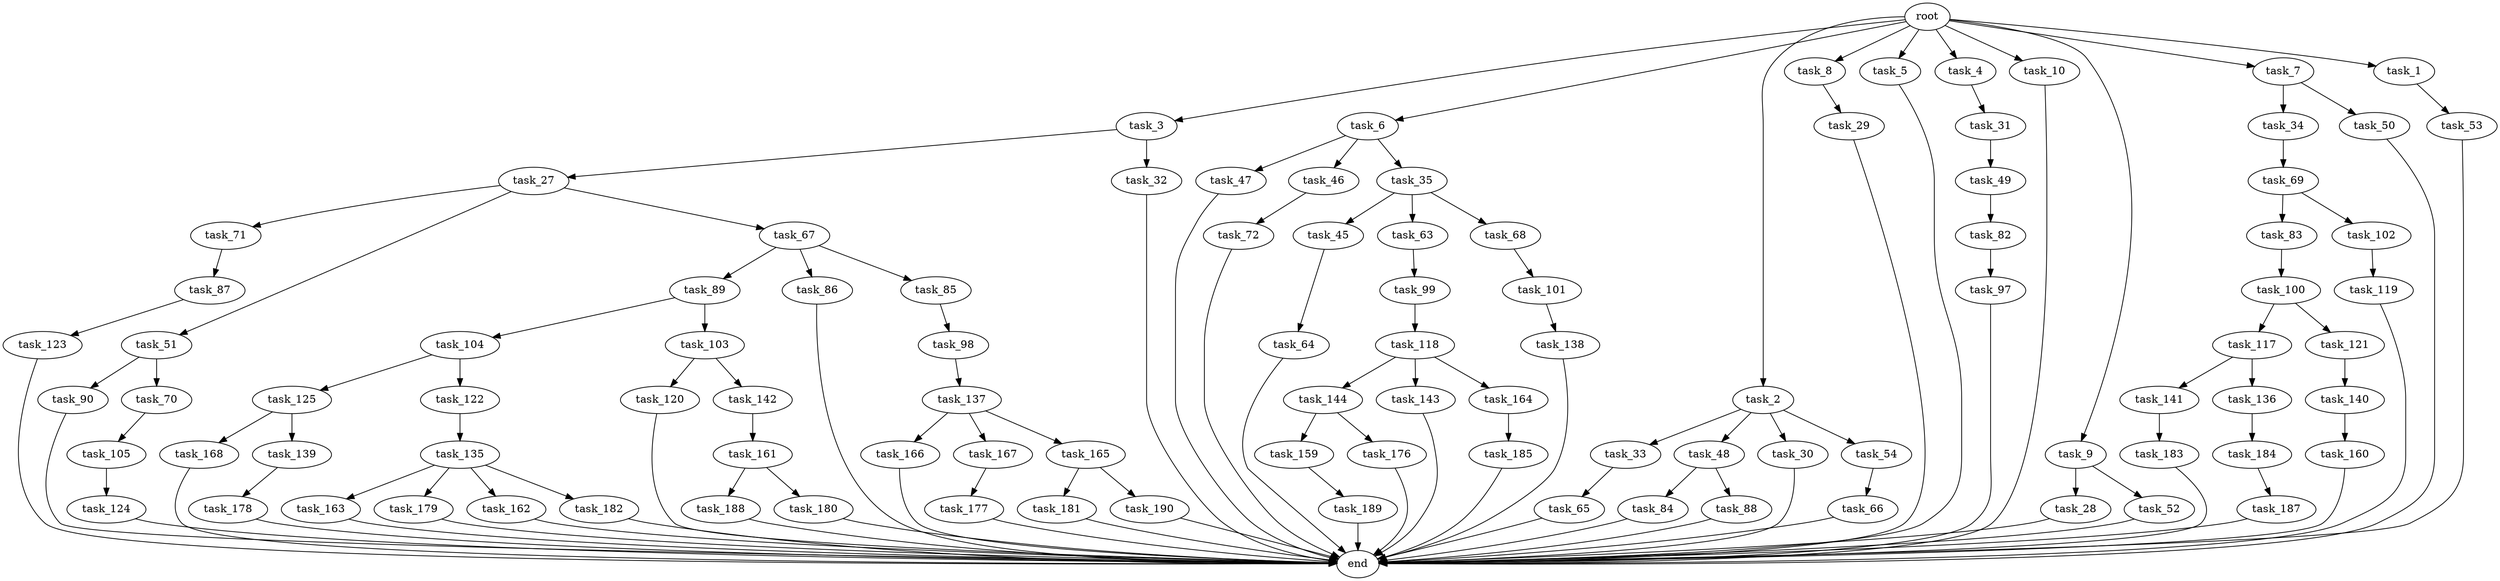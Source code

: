 digraph G {
  task_65 [size="13743895347.200001"];
  task_45 [size="30923764531.200001"];
  task_89 [size="7730941132.800000"];
  task_100 [size="69578470195.199997"];
  task_47 [size="21474836480.000000"];
  task_90 [size="85899345920.000000"];
  task_3 [size="102.400000"];
  task_6 [size="102.400000"];
  task_141 [size="85899345920.000000"];
  task_2 [size="102.400000"];
  task_8 [size="102.400000"];
  task_125 [size="7730941132.800000"];
  task_163 [size="21474836480.000000"];
  task_69 [size="42090679500.800003"];
  task_53 [size="13743895347.200001"];
  task_84 [size="21474836480.000000"];
  task_49 [size="7730941132.800000"];
  task_184 [size="13743895347.200001"];
  task_187 [size="69578470195.199997"];
  task_86 [size="7730941132.800000"];
  task_117 [size="85899345920.000000"];
  task_168 [size="21474836480.000000"];
  task_166 [size="30923764531.200001"];
  task_177 [size="54975581388.800003"];
  task_34 [size="42090679500.800003"];
  task_33 [size="13743895347.200001"];
  task_118 [size="85899345920.000000"];
  task_189 [size="54975581388.800003"];
  task_138 [size="13743895347.200001"];
  task_71 [size="42090679500.800003"];
  task_97 [size="42090679500.800003"];
  task_105 [size="21474836480.000000"];
  task_135 [size="13743895347.200001"];
  task_5 [size="102.400000"];
  task_48 [size="13743895347.200001"];
  task_4 [size="102.400000"];
  task_104 [size="30923764531.200001"];
  task_185 [size="21474836480.000000"];
  task_99 [size="42090679500.800003"];
  task_181 [size="85899345920.000000"];
  task_120 [size="30923764531.200001"];
  task_31 [size="42090679500.800003"];
  task_82 [size="7730941132.800000"];
  task_144 [size="7730941132.800000"];
  task_50 [size="42090679500.800003"];
  task_10 [size="102.400000"];
  task_161 [size="30923764531.200001"];
  task_83 [size="30923764531.200001"];
  task_103 [size="30923764531.200001"];
  task_98 [size="3435973836.800000"];
  task_167 [size="30923764531.200001"];
  task_9 [size="102.400000"];
  task_46 [size="21474836480.000000"];
  task_85 [size="7730941132.800000"];
  task_121 [size="85899345920.000000"];
  task_27 [size="13743895347.200001"];
  task_179 [size="21474836480.000000"];
  end [size="0.000000"];
  task_143 [size="7730941132.800000"];
  task_51 [size="42090679500.800003"];
  task_66 [size="42090679500.800003"];
  task_142 [size="30923764531.200001"];
  root [size="0.000000"];
  task_136 [size="85899345920.000000"];
  task_32 [size="13743895347.200001"];
  task_30 [size="13743895347.200001"];
  task_188 [size="7730941132.800000"];
  task_72 [size="42090679500.800003"];
  task_180 [size="7730941132.800000"];
  task_88 [size="21474836480.000000"];
  task_28 [size="13743895347.200001"];
  task_190 [size="85899345920.000000"];
  task_54 [size="13743895347.200001"];
  task_87 [size="69578470195.199997"];
  task_70 [size="85899345920.000000"];
  task_29 [size="13743895347.200001"];
  task_160 [size="42090679500.800003"];
  task_165 [size="30923764531.200001"];
  task_122 [size="7730941132.800000"];
  task_119 [size="13743895347.200001"];
  task_63 [size="30923764531.200001"];
  task_52 [size="13743895347.200001"];
  task_162 [size="21474836480.000000"];
  task_101 [size="13743895347.200001"];
  task_35 [size="21474836480.000000"];
  task_67 [size="42090679500.800003"];
  task_178 [size="85899345920.000000"];
  task_159 [size="30923764531.200001"];
  task_102 [size="30923764531.200001"];
  task_124 [size="30923764531.200001"];
  task_137 [size="54975581388.800003"];
  task_7 [size="102.400000"];
  task_139 [size="21474836480.000000"];
  task_164 [size="7730941132.800000"];
  task_140 [size="42090679500.800003"];
  task_1 [size="102.400000"];
  task_68 [size="30923764531.200001"];
  task_183 [size="30923764531.200001"];
  task_182 [size="21474836480.000000"];
  task_176 [size="30923764531.200001"];
  task_64 [size="13743895347.200001"];
  task_123 [size="30923764531.200001"];

  task_65 -> end [size="1.000000"];
  task_45 -> task_64 [size="134217728.000000"];
  task_89 -> task_104 [size="301989888.000000"];
  task_89 -> task_103 [size="301989888.000000"];
  task_100 -> task_117 [size="838860800.000000"];
  task_100 -> task_121 [size="838860800.000000"];
  task_47 -> end [size="1.000000"];
  task_90 -> end [size="1.000000"];
  task_3 -> task_27 [size="134217728.000000"];
  task_3 -> task_32 [size="134217728.000000"];
  task_6 -> task_47 [size="209715200.000000"];
  task_6 -> task_35 [size="209715200.000000"];
  task_6 -> task_46 [size="209715200.000000"];
  task_141 -> task_183 [size="301989888.000000"];
  task_2 -> task_30 [size="134217728.000000"];
  task_2 -> task_54 [size="134217728.000000"];
  task_2 -> task_48 [size="134217728.000000"];
  task_2 -> task_33 [size="134217728.000000"];
  task_8 -> task_29 [size="134217728.000000"];
  task_125 -> task_139 [size="209715200.000000"];
  task_125 -> task_168 [size="209715200.000000"];
  task_163 -> end [size="1.000000"];
  task_69 -> task_83 [size="301989888.000000"];
  task_69 -> task_102 [size="301989888.000000"];
  task_53 -> end [size="1.000000"];
  task_84 -> end [size="1.000000"];
  task_49 -> task_82 [size="75497472.000000"];
  task_184 -> task_187 [size="679477248.000000"];
  task_187 -> end [size="1.000000"];
  task_86 -> end [size="1.000000"];
  task_117 -> task_141 [size="838860800.000000"];
  task_117 -> task_136 [size="838860800.000000"];
  task_168 -> end [size="1.000000"];
  task_166 -> end [size="1.000000"];
  task_177 -> end [size="1.000000"];
  task_34 -> task_69 [size="411041792.000000"];
  task_33 -> task_65 [size="134217728.000000"];
  task_118 -> task_164 [size="75497472.000000"];
  task_118 -> task_143 [size="75497472.000000"];
  task_118 -> task_144 [size="75497472.000000"];
  task_189 -> end [size="1.000000"];
  task_138 -> end [size="1.000000"];
  task_71 -> task_87 [size="679477248.000000"];
  task_97 -> end [size="1.000000"];
  task_105 -> task_124 [size="301989888.000000"];
  task_135 -> task_162 [size="209715200.000000"];
  task_135 -> task_182 [size="209715200.000000"];
  task_135 -> task_179 [size="209715200.000000"];
  task_135 -> task_163 [size="209715200.000000"];
  task_5 -> end [size="1.000000"];
  task_48 -> task_84 [size="209715200.000000"];
  task_48 -> task_88 [size="209715200.000000"];
  task_4 -> task_31 [size="411041792.000000"];
  task_104 -> task_125 [size="75497472.000000"];
  task_104 -> task_122 [size="75497472.000000"];
  task_185 -> end [size="1.000000"];
  task_99 -> task_118 [size="838860800.000000"];
  task_181 -> end [size="1.000000"];
  task_120 -> end [size="1.000000"];
  task_31 -> task_49 [size="75497472.000000"];
  task_82 -> task_97 [size="411041792.000000"];
  task_144 -> task_159 [size="301989888.000000"];
  task_144 -> task_176 [size="301989888.000000"];
  task_50 -> end [size="1.000000"];
  task_10 -> end [size="1.000000"];
  task_161 -> task_188 [size="75497472.000000"];
  task_161 -> task_180 [size="75497472.000000"];
  task_83 -> task_100 [size="679477248.000000"];
  task_103 -> task_120 [size="301989888.000000"];
  task_103 -> task_142 [size="301989888.000000"];
  task_98 -> task_137 [size="536870912.000000"];
  task_167 -> task_177 [size="536870912.000000"];
  task_9 -> task_28 [size="134217728.000000"];
  task_9 -> task_52 [size="134217728.000000"];
  task_46 -> task_72 [size="411041792.000000"];
  task_85 -> task_98 [size="33554432.000000"];
  task_121 -> task_140 [size="411041792.000000"];
  task_27 -> task_71 [size="411041792.000000"];
  task_27 -> task_51 [size="411041792.000000"];
  task_27 -> task_67 [size="411041792.000000"];
  task_179 -> end [size="1.000000"];
  task_143 -> end [size="1.000000"];
  task_51 -> task_70 [size="838860800.000000"];
  task_51 -> task_90 [size="838860800.000000"];
  task_66 -> end [size="1.000000"];
  task_142 -> task_161 [size="301989888.000000"];
  root -> task_8 [size="1.000000"];
  root -> task_9 [size="1.000000"];
  root -> task_3 [size="1.000000"];
  root -> task_7 [size="1.000000"];
  root -> task_6 [size="1.000000"];
  root -> task_1 [size="1.000000"];
  root -> task_10 [size="1.000000"];
  root -> task_5 [size="1.000000"];
  root -> task_2 [size="1.000000"];
  root -> task_4 [size="1.000000"];
  task_136 -> task_184 [size="134217728.000000"];
  task_32 -> end [size="1.000000"];
  task_30 -> end [size="1.000000"];
  task_188 -> end [size="1.000000"];
  task_72 -> end [size="1.000000"];
  task_180 -> end [size="1.000000"];
  task_88 -> end [size="1.000000"];
  task_28 -> end [size="1.000000"];
  task_190 -> end [size="1.000000"];
  task_54 -> task_66 [size="411041792.000000"];
  task_87 -> task_123 [size="301989888.000000"];
  task_70 -> task_105 [size="209715200.000000"];
  task_29 -> end [size="1.000000"];
  task_160 -> end [size="1.000000"];
  task_165 -> task_181 [size="838860800.000000"];
  task_165 -> task_190 [size="838860800.000000"];
  task_122 -> task_135 [size="134217728.000000"];
  task_119 -> end [size="1.000000"];
  task_63 -> task_99 [size="411041792.000000"];
  task_52 -> end [size="1.000000"];
  task_162 -> end [size="1.000000"];
  task_101 -> task_138 [size="134217728.000000"];
  task_35 -> task_45 [size="301989888.000000"];
  task_35 -> task_63 [size="301989888.000000"];
  task_35 -> task_68 [size="301989888.000000"];
  task_67 -> task_89 [size="75497472.000000"];
  task_67 -> task_85 [size="75497472.000000"];
  task_67 -> task_86 [size="75497472.000000"];
  task_178 -> end [size="1.000000"];
  task_159 -> task_189 [size="536870912.000000"];
  task_102 -> task_119 [size="134217728.000000"];
  task_124 -> end [size="1.000000"];
  task_137 -> task_166 [size="301989888.000000"];
  task_137 -> task_167 [size="301989888.000000"];
  task_137 -> task_165 [size="301989888.000000"];
  task_7 -> task_50 [size="411041792.000000"];
  task_7 -> task_34 [size="411041792.000000"];
  task_139 -> task_178 [size="838860800.000000"];
  task_164 -> task_185 [size="209715200.000000"];
  task_140 -> task_160 [size="411041792.000000"];
  task_1 -> task_53 [size="134217728.000000"];
  task_68 -> task_101 [size="134217728.000000"];
  task_183 -> end [size="1.000000"];
  task_182 -> end [size="1.000000"];
  task_176 -> end [size="1.000000"];
  task_64 -> end [size="1.000000"];
  task_123 -> end [size="1.000000"];
}
